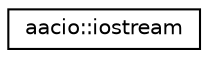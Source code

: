 digraph "Graphical Class Hierarchy"
{
  edge [fontname="Helvetica",fontsize="10",labelfontname="Helvetica",labelfontsize="10"];
  node [fontname="Helvetica",fontsize="10",shape=record];
  rankdir="LR";
  Node0 [label="aacio::iostream",height=0.2,width=0.4,color="black", fillcolor="white", style="filled",URL="$classaacio_1_1iostream.html"];
}
